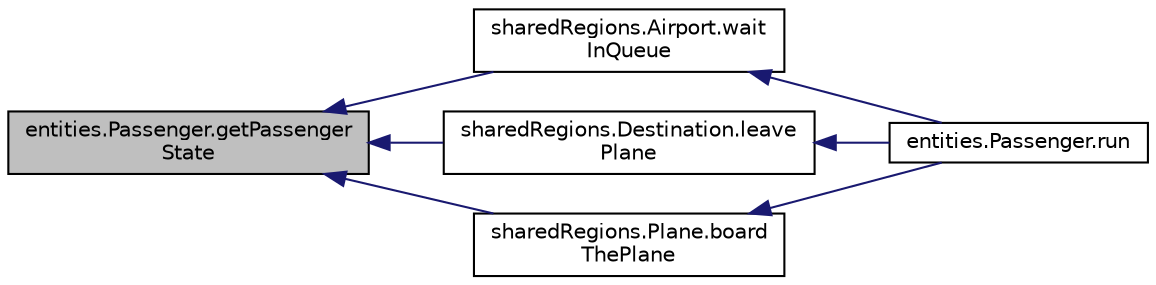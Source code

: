 digraph "entities.Passenger.getPassengerState"
{
  edge [fontname="Helvetica",fontsize="10",labelfontname="Helvetica",labelfontsize="10"];
  node [fontname="Helvetica",fontsize="10",shape=record];
  rankdir="LR";
  Node11 [label="entities.Passenger.getPassenger\lState",height=0.2,width=0.4,color="black", fillcolor="grey75", style="filled", fontcolor="black"];
  Node11 -> Node12 [dir="back",color="midnightblue",fontsize="10",style="solid",fontname="Helvetica"];
  Node12 [label="sharedRegions.Airport.wait\lInQueue",height=0.2,width=0.4,color="black", fillcolor="white", style="filled",URL="$classshared_regions_1_1_airport.html#a96f0b64b0a1a814d9f9916a688af4477"];
  Node12 -> Node13 [dir="back",color="midnightblue",fontsize="10",style="solid",fontname="Helvetica"];
  Node13 [label="entities.Passenger.run",height=0.2,width=0.4,color="black", fillcolor="white", style="filled",URL="$classentities_1_1_passenger.html#a7d58b79f61a46da11478760937d80c12"];
  Node11 -> Node14 [dir="back",color="midnightblue",fontsize="10",style="solid",fontname="Helvetica"];
  Node14 [label="sharedRegions.Destination.leave\lPlane",height=0.2,width=0.4,color="black", fillcolor="white", style="filled",URL="$classshared_regions_1_1_destination.html#a92d8a597465d7cb29ac87a41407794e7"];
  Node14 -> Node13 [dir="back",color="midnightblue",fontsize="10",style="solid",fontname="Helvetica"];
  Node11 -> Node15 [dir="back",color="midnightblue",fontsize="10",style="solid",fontname="Helvetica"];
  Node15 [label="sharedRegions.Plane.board\lThePlane",height=0.2,width=0.4,color="black", fillcolor="white", style="filled",URL="$classshared_regions_1_1_plane.html#a900b3a6f9a7ab1a5111a71175c6ed991"];
  Node15 -> Node13 [dir="back",color="midnightblue",fontsize="10",style="solid",fontname="Helvetica"];
}
